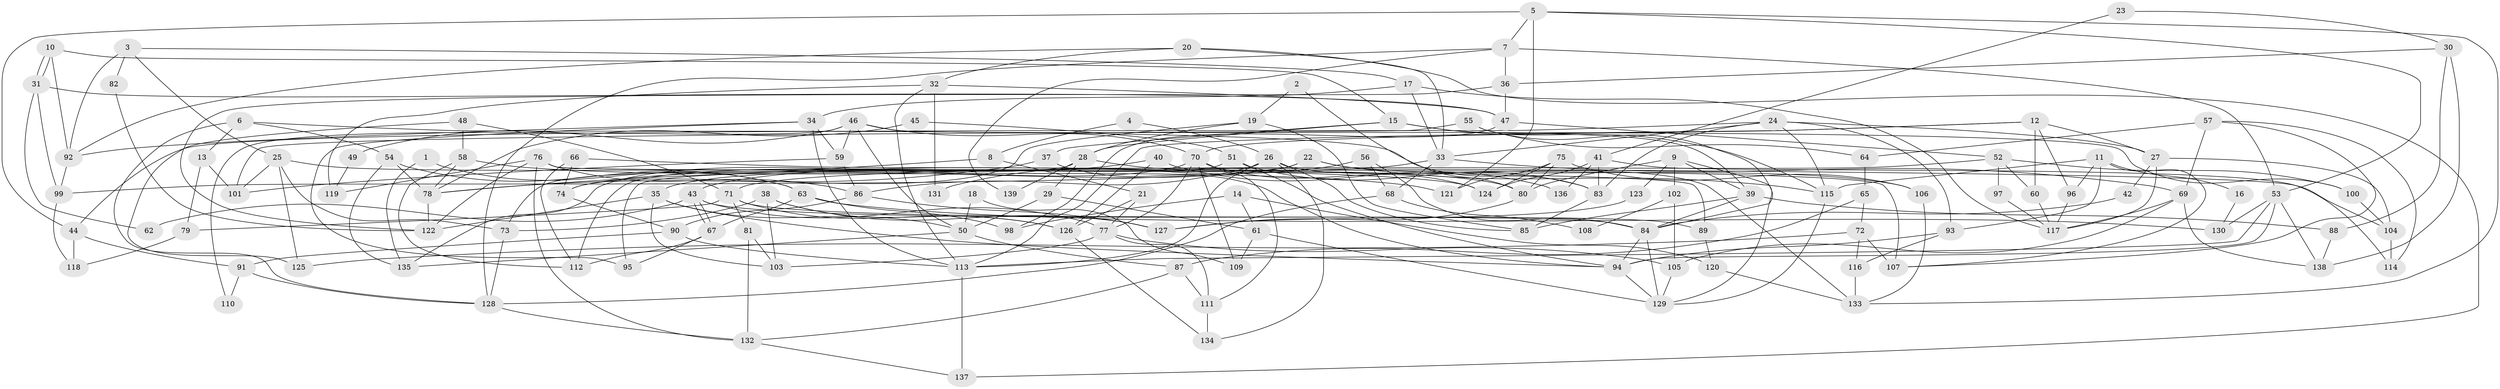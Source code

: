 // Generated by graph-tools (version 1.1) at 2025/11/02/27/25 16:11:20]
// undirected, 139 vertices, 278 edges
graph export_dot {
graph [start="1"]
  node [color=gray90,style=filled];
  1;
  2;
  3;
  4;
  5;
  6;
  7;
  8;
  9;
  10;
  11;
  12;
  13;
  14;
  15;
  16;
  17;
  18;
  19;
  20;
  21;
  22;
  23;
  24;
  25;
  26;
  27;
  28;
  29;
  30;
  31;
  32;
  33;
  34;
  35;
  36;
  37;
  38;
  39;
  40;
  41;
  42;
  43;
  44;
  45;
  46;
  47;
  48;
  49;
  50;
  51;
  52;
  53;
  54;
  55;
  56;
  57;
  58;
  59;
  60;
  61;
  62;
  63;
  64;
  65;
  66;
  67;
  68;
  69;
  70;
  71;
  72;
  73;
  74;
  75;
  76;
  77;
  78;
  79;
  80;
  81;
  82;
  83;
  84;
  85;
  86;
  87;
  88;
  89;
  90;
  91;
  92;
  93;
  94;
  95;
  96;
  97;
  98;
  99;
  100;
  101;
  102;
  103;
  104;
  105;
  106;
  107;
  108;
  109;
  110;
  111;
  112;
  113;
  114;
  115;
  116;
  117;
  118;
  119;
  120;
  121;
  122;
  123;
  124;
  125;
  126;
  127;
  128;
  129;
  130;
  131;
  132;
  133;
  134;
  135;
  136;
  137;
  138;
  139;
  1 -- 135;
  1 -- 63;
  2 -- 19;
  2 -- 80;
  3 -- 17;
  3 -- 25;
  3 -- 82;
  3 -- 92;
  4 -- 8;
  4 -- 26;
  5 -- 44;
  5 -- 53;
  5 -- 7;
  5 -- 121;
  5 -- 133;
  6 -- 83;
  6 -- 128;
  6 -- 13;
  6 -- 54;
  7 -- 53;
  7 -- 36;
  7 -- 128;
  7 -- 139;
  8 -- 78;
  8 -- 21;
  9 -- 80;
  9 -- 129;
  9 -- 39;
  9 -- 102;
  9 -- 123;
  10 -- 92;
  10 -- 31;
  10 -- 31;
  10 -- 15;
  11 -- 115;
  11 -- 96;
  11 -- 16;
  11 -- 93;
  11 -- 107;
  12 -- 60;
  12 -- 113;
  12 -- 27;
  12 -- 70;
  12 -- 96;
  13 -- 101;
  13 -- 79;
  14 -- 120;
  14 -- 61;
  14 -- 98;
  15 -- 115;
  15 -- 28;
  15 -- 37;
  15 -- 39;
  16 -- 130;
  17 -- 34;
  17 -- 117;
  17 -- 33;
  18 -- 50;
  18 -- 109;
  19 -- 28;
  19 -- 74;
  19 -- 85;
  20 -- 32;
  20 -- 33;
  20 -- 92;
  20 -- 137;
  21 -- 77;
  21 -- 126;
  22 -- 35;
  22 -- 99;
  22 -- 106;
  22 -- 115;
  23 -- 41;
  23 -- 30;
  24 -- 115;
  24 -- 33;
  24 -- 27;
  24 -- 44;
  24 -- 83;
  24 -- 93;
  25 -- 101;
  25 -- 73;
  25 -- 124;
  25 -- 125;
  26 -- 113;
  26 -- 85;
  26 -- 86;
  26 -- 95;
  26 -- 133;
  26 -- 134;
  27 -- 42;
  27 -- 104;
  27 -- 117;
  28 -- 73;
  28 -- 29;
  28 -- 80;
  28 -- 139;
  29 -- 50;
  29 -- 61;
  30 -- 88;
  30 -- 36;
  30 -- 138;
  31 -- 47;
  31 -- 62;
  31 -- 99;
  32 -- 113;
  32 -- 47;
  32 -- 119;
  32 -- 131;
  33 -- 43;
  33 -- 68;
  33 -- 69;
  34 -- 92;
  34 -- 59;
  34 -- 95;
  34 -- 113;
  35 -- 103;
  35 -- 94;
  35 -- 50;
  35 -- 122;
  36 -- 122;
  36 -- 47;
  37 -- 78;
  37 -- 94;
  38 -- 127;
  38 -- 103;
  38 -- 73;
  38 -- 126;
  39 -- 84;
  39 -- 85;
  39 -- 88;
  40 -- 74;
  40 -- 126;
  40 -- 136;
  41 -- 124;
  41 -- 83;
  41 -- 114;
  41 -- 136;
  42 -- 84;
  43 -- 67;
  43 -- 67;
  43 -- 77;
  43 -- 62;
  43 -- 89;
  44 -- 118;
  44 -- 91;
  45 -- 51;
  45 -- 78;
  46 -- 70;
  46 -- 50;
  46 -- 49;
  46 -- 59;
  46 -- 100;
  46 -- 110;
  47 -- 52;
  47 -- 98;
  48 -- 71;
  48 -- 58;
  48 -- 125;
  49 -- 119;
  50 -- 135;
  50 -- 87;
  51 -- 94;
  51 -- 83;
  51 -- 112;
  52 -- 71;
  52 -- 100;
  52 -- 60;
  52 -- 97;
  53 -- 113;
  53 -- 94;
  53 -- 130;
  53 -- 138;
  54 -- 63;
  54 -- 78;
  54 -- 135;
  55 -- 84;
  55 -- 64;
  55 -- 101;
  56 -- 84;
  56 -- 68;
  56 -- 131;
  57 -- 69;
  57 -- 107;
  57 -- 64;
  57 -- 114;
  58 -- 112;
  58 -- 121;
  58 -- 78;
  59 -- 86;
  59 -- 101;
  60 -- 117;
  61 -- 129;
  61 -- 109;
  63 -- 67;
  63 -- 98;
  63 -- 130;
  64 -- 65;
  65 -- 87;
  65 -- 72;
  66 -- 112;
  66 -- 104;
  66 -- 74;
  67 -- 95;
  67 -- 112;
  68 -- 128;
  68 -- 108;
  69 -- 138;
  69 -- 105;
  69 -- 117;
  70 -- 111;
  70 -- 77;
  70 -- 109;
  70 -- 124;
  70 -- 135;
  71 -- 84;
  71 -- 126;
  71 -- 79;
  71 -- 81;
  72 -- 116;
  72 -- 125;
  72 -- 107;
  73 -- 128;
  74 -- 90;
  75 -- 124;
  75 -- 106;
  75 -- 80;
  75 -- 121;
  76 -- 107;
  76 -- 122;
  76 -- 86;
  76 -- 89;
  76 -- 119;
  76 -- 132;
  77 -- 105;
  77 -- 103;
  77 -- 111;
  78 -- 122;
  79 -- 118;
  80 -- 127;
  81 -- 132;
  81 -- 103;
  82 -- 122;
  83 -- 85;
  84 -- 94;
  84 -- 129;
  86 -- 90;
  86 -- 127;
  87 -- 132;
  87 -- 111;
  88 -- 138;
  89 -- 120;
  90 -- 113;
  90 -- 91;
  91 -- 110;
  91 -- 128;
  92 -- 99;
  93 -- 94;
  93 -- 116;
  94 -- 129;
  96 -- 117;
  97 -- 117;
  99 -- 118;
  100 -- 104;
  102 -- 105;
  102 -- 108;
  104 -- 114;
  105 -- 129;
  106 -- 133;
  111 -- 134;
  113 -- 137;
  115 -- 129;
  116 -- 133;
  120 -- 133;
  123 -- 127;
  126 -- 134;
  128 -- 132;
  132 -- 137;
}
